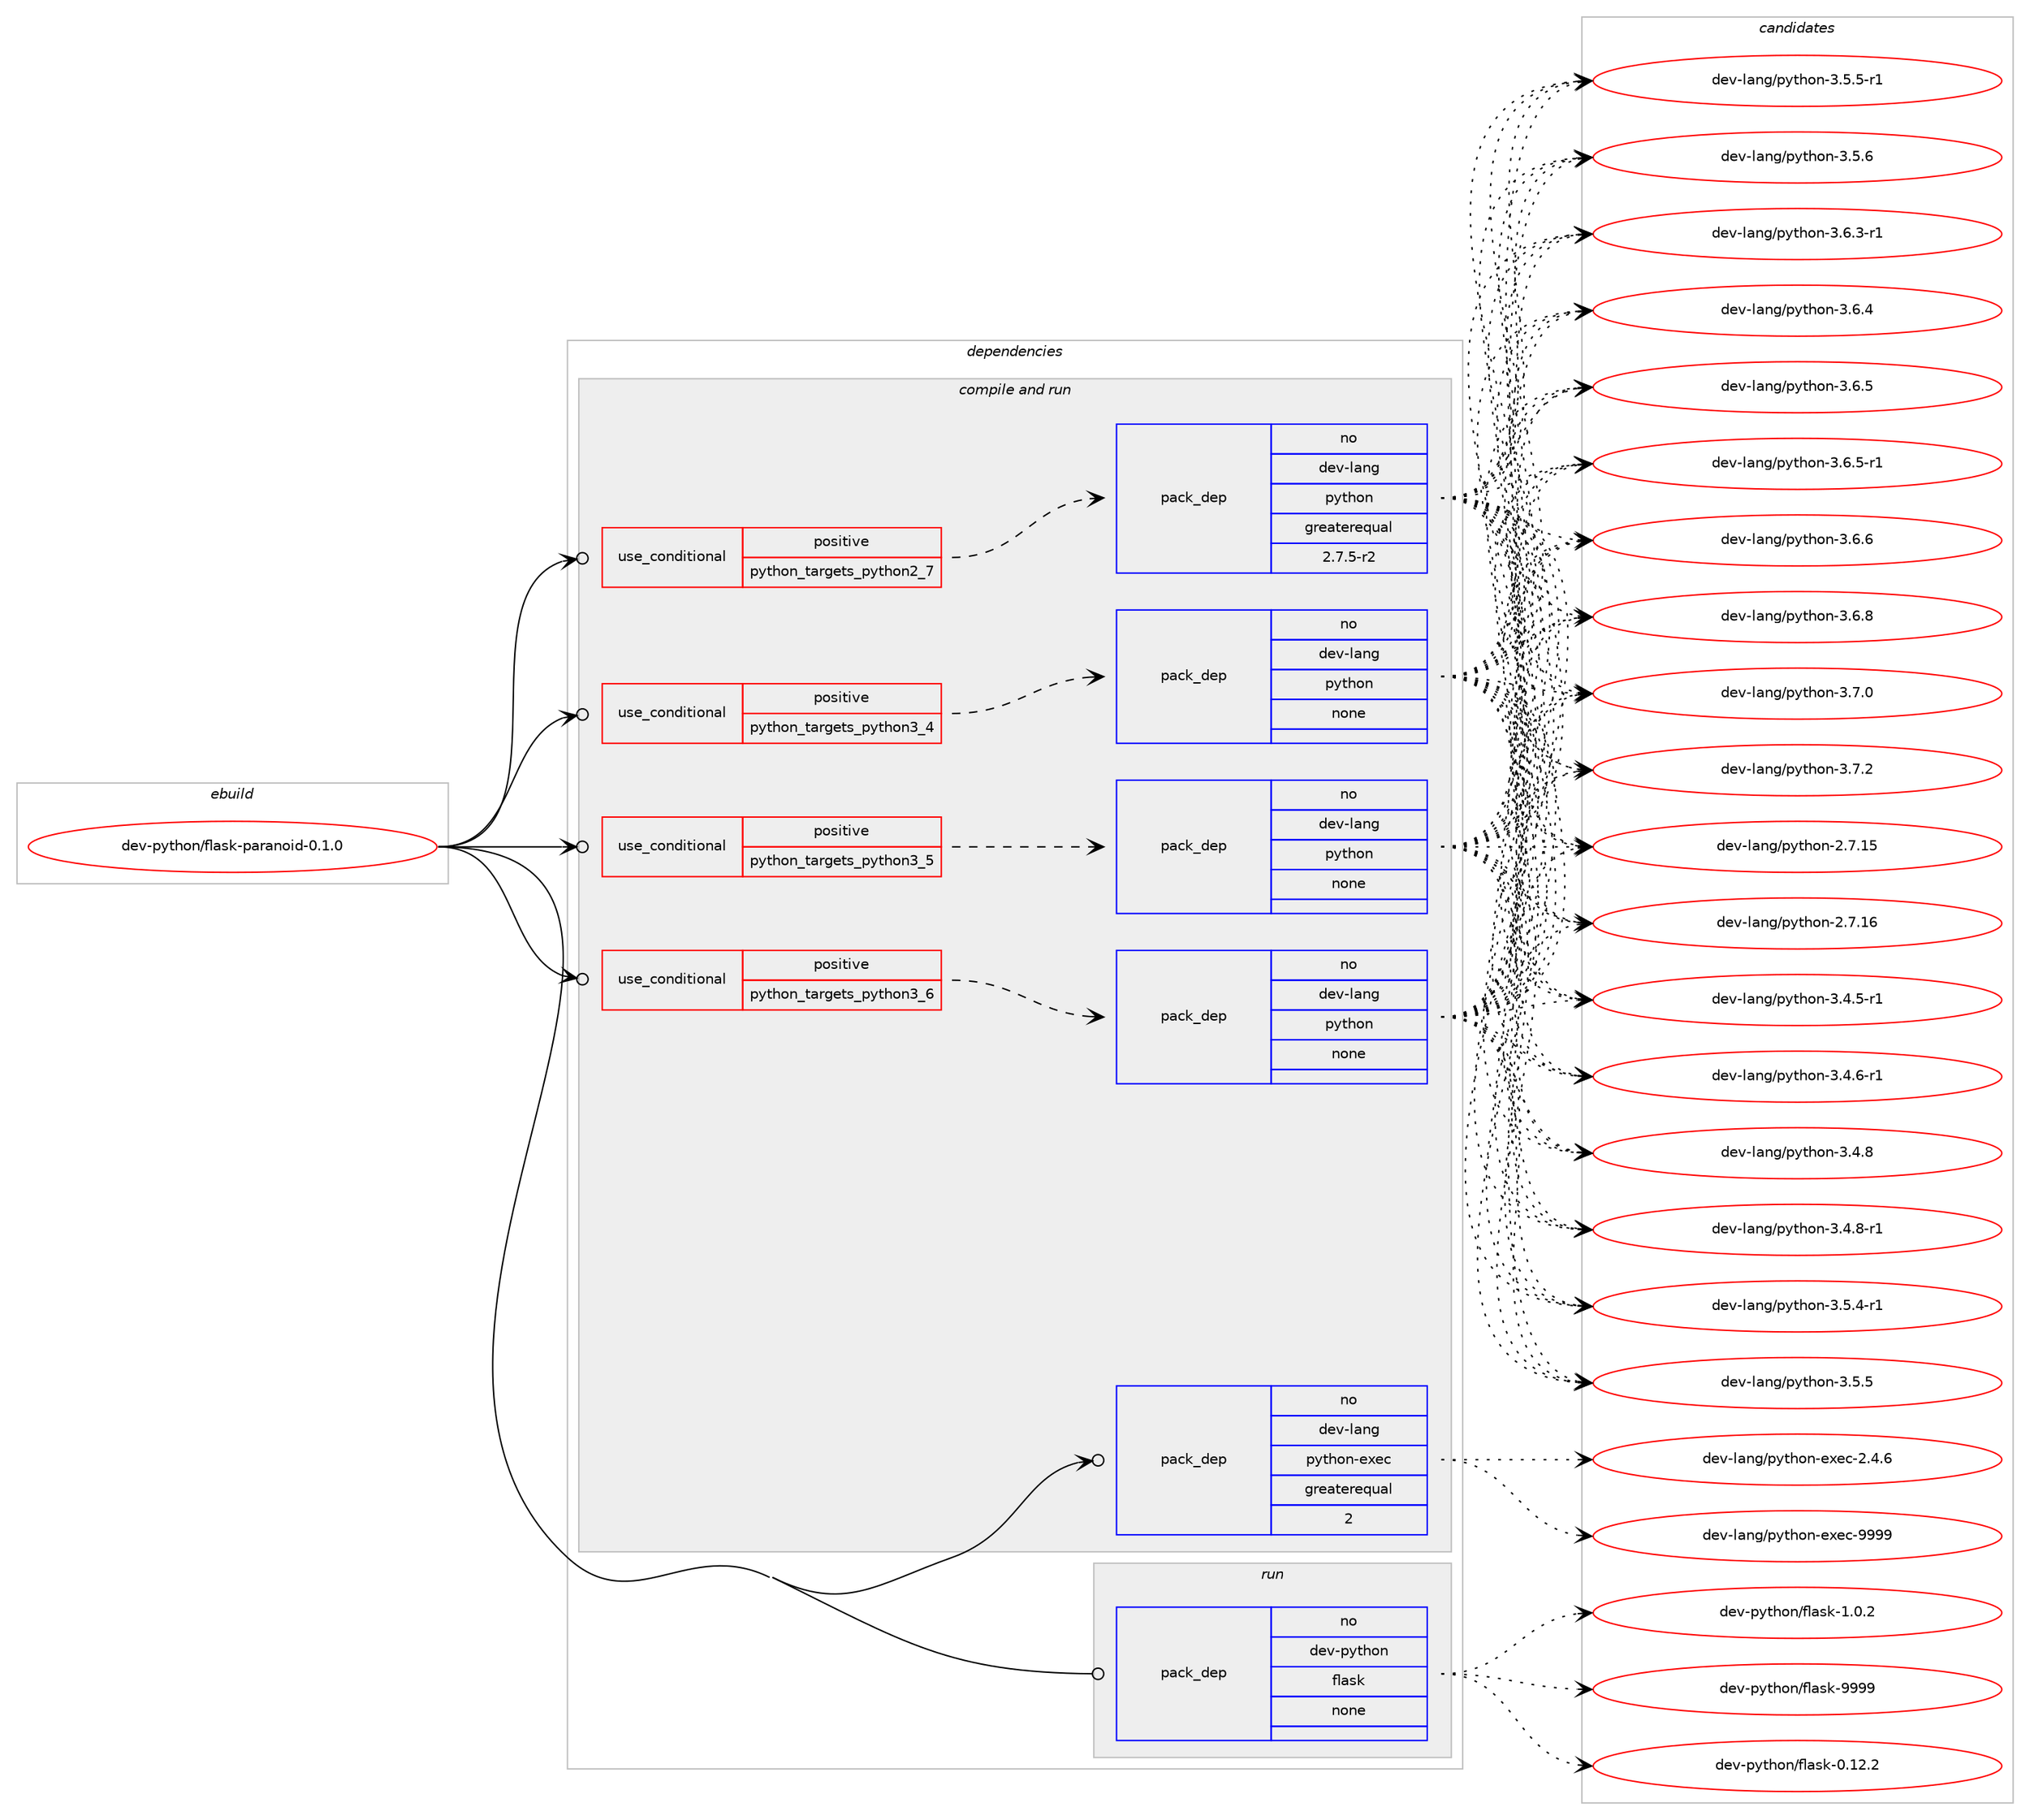 digraph prolog {

# *************
# Graph options
# *************

newrank=true;
concentrate=true;
compound=true;
graph [rankdir=LR,fontname=Helvetica,fontsize=10,ranksep=1.5];#, ranksep=2.5, nodesep=0.2];
edge  [arrowhead=vee];
node  [fontname=Helvetica,fontsize=10];

# **********
# The ebuild
# **********

subgraph cluster_leftcol {
color=gray;
rank=same;
label=<<i>ebuild</i>>;
id [label="dev-python/flask-paranoid-0.1.0", color=red, width=4, href="../dev-python/flask-paranoid-0.1.0.svg"];
}

# ****************
# The dependencies
# ****************

subgraph cluster_midcol {
color=gray;
label=<<i>dependencies</i>>;
subgraph cluster_compile {
fillcolor="#eeeeee";
style=filled;
label=<<i>compile</i>>;
}
subgraph cluster_compileandrun {
fillcolor="#eeeeee";
style=filled;
label=<<i>compile and run</i>>;
subgraph cond374467 {
dependency1409744 [label=<<TABLE BORDER="0" CELLBORDER="1" CELLSPACING="0" CELLPADDING="4"><TR><TD ROWSPAN="3" CELLPADDING="10">use_conditional</TD></TR><TR><TD>positive</TD></TR><TR><TD>python_targets_python2_7</TD></TR></TABLE>>, shape=none, color=red];
subgraph pack1012018 {
dependency1409745 [label=<<TABLE BORDER="0" CELLBORDER="1" CELLSPACING="0" CELLPADDING="4" WIDTH="220"><TR><TD ROWSPAN="6" CELLPADDING="30">pack_dep</TD></TR><TR><TD WIDTH="110">no</TD></TR><TR><TD>dev-lang</TD></TR><TR><TD>python</TD></TR><TR><TD>greaterequal</TD></TR><TR><TD>2.7.5-r2</TD></TR></TABLE>>, shape=none, color=blue];
}
dependency1409744:e -> dependency1409745:w [weight=20,style="dashed",arrowhead="vee"];
}
id:e -> dependency1409744:w [weight=20,style="solid",arrowhead="odotvee"];
subgraph cond374468 {
dependency1409746 [label=<<TABLE BORDER="0" CELLBORDER="1" CELLSPACING="0" CELLPADDING="4"><TR><TD ROWSPAN="3" CELLPADDING="10">use_conditional</TD></TR><TR><TD>positive</TD></TR><TR><TD>python_targets_python3_4</TD></TR></TABLE>>, shape=none, color=red];
subgraph pack1012019 {
dependency1409747 [label=<<TABLE BORDER="0" CELLBORDER="1" CELLSPACING="0" CELLPADDING="4" WIDTH="220"><TR><TD ROWSPAN="6" CELLPADDING="30">pack_dep</TD></TR><TR><TD WIDTH="110">no</TD></TR><TR><TD>dev-lang</TD></TR><TR><TD>python</TD></TR><TR><TD>none</TD></TR><TR><TD></TD></TR></TABLE>>, shape=none, color=blue];
}
dependency1409746:e -> dependency1409747:w [weight=20,style="dashed",arrowhead="vee"];
}
id:e -> dependency1409746:w [weight=20,style="solid",arrowhead="odotvee"];
subgraph cond374469 {
dependency1409748 [label=<<TABLE BORDER="0" CELLBORDER="1" CELLSPACING="0" CELLPADDING="4"><TR><TD ROWSPAN="3" CELLPADDING="10">use_conditional</TD></TR><TR><TD>positive</TD></TR><TR><TD>python_targets_python3_5</TD></TR></TABLE>>, shape=none, color=red];
subgraph pack1012020 {
dependency1409749 [label=<<TABLE BORDER="0" CELLBORDER="1" CELLSPACING="0" CELLPADDING="4" WIDTH="220"><TR><TD ROWSPAN="6" CELLPADDING="30">pack_dep</TD></TR><TR><TD WIDTH="110">no</TD></TR><TR><TD>dev-lang</TD></TR><TR><TD>python</TD></TR><TR><TD>none</TD></TR><TR><TD></TD></TR></TABLE>>, shape=none, color=blue];
}
dependency1409748:e -> dependency1409749:w [weight=20,style="dashed",arrowhead="vee"];
}
id:e -> dependency1409748:w [weight=20,style="solid",arrowhead="odotvee"];
subgraph cond374470 {
dependency1409750 [label=<<TABLE BORDER="0" CELLBORDER="1" CELLSPACING="0" CELLPADDING="4"><TR><TD ROWSPAN="3" CELLPADDING="10">use_conditional</TD></TR><TR><TD>positive</TD></TR><TR><TD>python_targets_python3_6</TD></TR></TABLE>>, shape=none, color=red];
subgraph pack1012021 {
dependency1409751 [label=<<TABLE BORDER="0" CELLBORDER="1" CELLSPACING="0" CELLPADDING="4" WIDTH="220"><TR><TD ROWSPAN="6" CELLPADDING="30">pack_dep</TD></TR><TR><TD WIDTH="110">no</TD></TR><TR><TD>dev-lang</TD></TR><TR><TD>python</TD></TR><TR><TD>none</TD></TR><TR><TD></TD></TR></TABLE>>, shape=none, color=blue];
}
dependency1409750:e -> dependency1409751:w [weight=20,style="dashed",arrowhead="vee"];
}
id:e -> dependency1409750:w [weight=20,style="solid",arrowhead="odotvee"];
subgraph pack1012022 {
dependency1409752 [label=<<TABLE BORDER="0" CELLBORDER="1" CELLSPACING="0" CELLPADDING="4" WIDTH="220"><TR><TD ROWSPAN="6" CELLPADDING="30">pack_dep</TD></TR><TR><TD WIDTH="110">no</TD></TR><TR><TD>dev-lang</TD></TR><TR><TD>python-exec</TD></TR><TR><TD>greaterequal</TD></TR><TR><TD>2</TD></TR></TABLE>>, shape=none, color=blue];
}
id:e -> dependency1409752:w [weight=20,style="solid",arrowhead="odotvee"];
}
subgraph cluster_run {
fillcolor="#eeeeee";
style=filled;
label=<<i>run</i>>;
subgraph pack1012023 {
dependency1409753 [label=<<TABLE BORDER="0" CELLBORDER="1" CELLSPACING="0" CELLPADDING="4" WIDTH="220"><TR><TD ROWSPAN="6" CELLPADDING="30">pack_dep</TD></TR><TR><TD WIDTH="110">no</TD></TR><TR><TD>dev-python</TD></TR><TR><TD>flask</TD></TR><TR><TD>none</TD></TR><TR><TD></TD></TR></TABLE>>, shape=none, color=blue];
}
id:e -> dependency1409753:w [weight=20,style="solid",arrowhead="odot"];
}
}

# **************
# The candidates
# **************

subgraph cluster_choices {
rank=same;
color=gray;
label=<<i>candidates</i>>;

subgraph choice1012018 {
color=black;
nodesep=1;
choice10010111845108971101034711212111610411111045504655464953 [label="dev-lang/python-2.7.15", color=red, width=4,href="../dev-lang/python-2.7.15.svg"];
choice10010111845108971101034711212111610411111045504655464954 [label="dev-lang/python-2.7.16", color=red, width=4,href="../dev-lang/python-2.7.16.svg"];
choice1001011184510897110103471121211161041111104551465246534511449 [label="dev-lang/python-3.4.5-r1", color=red, width=4,href="../dev-lang/python-3.4.5-r1.svg"];
choice1001011184510897110103471121211161041111104551465246544511449 [label="dev-lang/python-3.4.6-r1", color=red, width=4,href="../dev-lang/python-3.4.6-r1.svg"];
choice100101118451089711010347112121116104111110455146524656 [label="dev-lang/python-3.4.8", color=red, width=4,href="../dev-lang/python-3.4.8.svg"];
choice1001011184510897110103471121211161041111104551465246564511449 [label="dev-lang/python-3.4.8-r1", color=red, width=4,href="../dev-lang/python-3.4.8-r1.svg"];
choice1001011184510897110103471121211161041111104551465346524511449 [label="dev-lang/python-3.5.4-r1", color=red, width=4,href="../dev-lang/python-3.5.4-r1.svg"];
choice100101118451089711010347112121116104111110455146534653 [label="dev-lang/python-3.5.5", color=red, width=4,href="../dev-lang/python-3.5.5.svg"];
choice1001011184510897110103471121211161041111104551465346534511449 [label="dev-lang/python-3.5.5-r1", color=red, width=4,href="../dev-lang/python-3.5.5-r1.svg"];
choice100101118451089711010347112121116104111110455146534654 [label="dev-lang/python-3.5.6", color=red, width=4,href="../dev-lang/python-3.5.6.svg"];
choice1001011184510897110103471121211161041111104551465446514511449 [label="dev-lang/python-3.6.3-r1", color=red, width=4,href="../dev-lang/python-3.6.3-r1.svg"];
choice100101118451089711010347112121116104111110455146544652 [label="dev-lang/python-3.6.4", color=red, width=4,href="../dev-lang/python-3.6.4.svg"];
choice100101118451089711010347112121116104111110455146544653 [label="dev-lang/python-3.6.5", color=red, width=4,href="../dev-lang/python-3.6.5.svg"];
choice1001011184510897110103471121211161041111104551465446534511449 [label="dev-lang/python-3.6.5-r1", color=red, width=4,href="../dev-lang/python-3.6.5-r1.svg"];
choice100101118451089711010347112121116104111110455146544654 [label="dev-lang/python-3.6.6", color=red, width=4,href="../dev-lang/python-3.6.6.svg"];
choice100101118451089711010347112121116104111110455146544656 [label="dev-lang/python-3.6.8", color=red, width=4,href="../dev-lang/python-3.6.8.svg"];
choice100101118451089711010347112121116104111110455146554648 [label="dev-lang/python-3.7.0", color=red, width=4,href="../dev-lang/python-3.7.0.svg"];
choice100101118451089711010347112121116104111110455146554650 [label="dev-lang/python-3.7.2", color=red, width=4,href="../dev-lang/python-3.7.2.svg"];
dependency1409745:e -> choice10010111845108971101034711212111610411111045504655464953:w [style=dotted,weight="100"];
dependency1409745:e -> choice10010111845108971101034711212111610411111045504655464954:w [style=dotted,weight="100"];
dependency1409745:e -> choice1001011184510897110103471121211161041111104551465246534511449:w [style=dotted,weight="100"];
dependency1409745:e -> choice1001011184510897110103471121211161041111104551465246544511449:w [style=dotted,weight="100"];
dependency1409745:e -> choice100101118451089711010347112121116104111110455146524656:w [style=dotted,weight="100"];
dependency1409745:e -> choice1001011184510897110103471121211161041111104551465246564511449:w [style=dotted,weight="100"];
dependency1409745:e -> choice1001011184510897110103471121211161041111104551465346524511449:w [style=dotted,weight="100"];
dependency1409745:e -> choice100101118451089711010347112121116104111110455146534653:w [style=dotted,weight="100"];
dependency1409745:e -> choice1001011184510897110103471121211161041111104551465346534511449:w [style=dotted,weight="100"];
dependency1409745:e -> choice100101118451089711010347112121116104111110455146534654:w [style=dotted,weight="100"];
dependency1409745:e -> choice1001011184510897110103471121211161041111104551465446514511449:w [style=dotted,weight="100"];
dependency1409745:e -> choice100101118451089711010347112121116104111110455146544652:w [style=dotted,weight="100"];
dependency1409745:e -> choice100101118451089711010347112121116104111110455146544653:w [style=dotted,weight="100"];
dependency1409745:e -> choice1001011184510897110103471121211161041111104551465446534511449:w [style=dotted,weight="100"];
dependency1409745:e -> choice100101118451089711010347112121116104111110455146544654:w [style=dotted,weight="100"];
dependency1409745:e -> choice100101118451089711010347112121116104111110455146544656:w [style=dotted,weight="100"];
dependency1409745:e -> choice100101118451089711010347112121116104111110455146554648:w [style=dotted,weight="100"];
dependency1409745:e -> choice100101118451089711010347112121116104111110455146554650:w [style=dotted,weight="100"];
}
subgraph choice1012019 {
color=black;
nodesep=1;
choice10010111845108971101034711212111610411111045504655464953 [label="dev-lang/python-2.7.15", color=red, width=4,href="../dev-lang/python-2.7.15.svg"];
choice10010111845108971101034711212111610411111045504655464954 [label="dev-lang/python-2.7.16", color=red, width=4,href="../dev-lang/python-2.7.16.svg"];
choice1001011184510897110103471121211161041111104551465246534511449 [label="dev-lang/python-3.4.5-r1", color=red, width=4,href="../dev-lang/python-3.4.5-r1.svg"];
choice1001011184510897110103471121211161041111104551465246544511449 [label="dev-lang/python-3.4.6-r1", color=red, width=4,href="../dev-lang/python-3.4.6-r1.svg"];
choice100101118451089711010347112121116104111110455146524656 [label="dev-lang/python-3.4.8", color=red, width=4,href="../dev-lang/python-3.4.8.svg"];
choice1001011184510897110103471121211161041111104551465246564511449 [label="dev-lang/python-3.4.8-r1", color=red, width=4,href="../dev-lang/python-3.4.8-r1.svg"];
choice1001011184510897110103471121211161041111104551465346524511449 [label="dev-lang/python-3.5.4-r1", color=red, width=4,href="../dev-lang/python-3.5.4-r1.svg"];
choice100101118451089711010347112121116104111110455146534653 [label="dev-lang/python-3.5.5", color=red, width=4,href="../dev-lang/python-3.5.5.svg"];
choice1001011184510897110103471121211161041111104551465346534511449 [label="dev-lang/python-3.5.5-r1", color=red, width=4,href="../dev-lang/python-3.5.5-r1.svg"];
choice100101118451089711010347112121116104111110455146534654 [label="dev-lang/python-3.5.6", color=red, width=4,href="../dev-lang/python-3.5.6.svg"];
choice1001011184510897110103471121211161041111104551465446514511449 [label="dev-lang/python-3.6.3-r1", color=red, width=4,href="../dev-lang/python-3.6.3-r1.svg"];
choice100101118451089711010347112121116104111110455146544652 [label="dev-lang/python-3.6.4", color=red, width=4,href="../dev-lang/python-3.6.4.svg"];
choice100101118451089711010347112121116104111110455146544653 [label="dev-lang/python-3.6.5", color=red, width=4,href="../dev-lang/python-3.6.5.svg"];
choice1001011184510897110103471121211161041111104551465446534511449 [label="dev-lang/python-3.6.5-r1", color=red, width=4,href="../dev-lang/python-3.6.5-r1.svg"];
choice100101118451089711010347112121116104111110455146544654 [label="dev-lang/python-3.6.6", color=red, width=4,href="../dev-lang/python-3.6.6.svg"];
choice100101118451089711010347112121116104111110455146544656 [label="dev-lang/python-3.6.8", color=red, width=4,href="../dev-lang/python-3.6.8.svg"];
choice100101118451089711010347112121116104111110455146554648 [label="dev-lang/python-3.7.0", color=red, width=4,href="../dev-lang/python-3.7.0.svg"];
choice100101118451089711010347112121116104111110455146554650 [label="dev-lang/python-3.7.2", color=red, width=4,href="../dev-lang/python-3.7.2.svg"];
dependency1409747:e -> choice10010111845108971101034711212111610411111045504655464953:w [style=dotted,weight="100"];
dependency1409747:e -> choice10010111845108971101034711212111610411111045504655464954:w [style=dotted,weight="100"];
dependency1409747:e -> choice1001011184510897110103471121211161041111104551465246534511449:w [style=dotted,weight="100"];
dependency1409747:e -> choice1001011184510897110103471121211161041111104551465246544511449:w [style=dotted,weight="100"];
dependency1409747:e -> choice100101118451089711010347112121116104111110455146524656:w [style=dotted,weight="100"];
dependency1409747:e -> choice1001011184510897110103471121211161041111104551465246564511449:w [style=dotted,weight="100"];
dependency1409747:e -> choice1001011184510897110103471121211161041111104551465346524511449:w [style=dotted,weight="100"];
dependency1409747:e -> choice100101118451089711010347112121116104111110455146534653:w [style=dotted,weight="100"];
dependency1409747:e -> choice1001011184510897110103471121211161041111104551465346534511449:w [style=dotted,weight="100"];
dependency1409747:e -> choice100101118451089711010347112121116104111110455146534654:w [style=dotted,weight="100"];
dependency1409747:e -> choice1001011184510897110103471121211161041111104551465446514511449:w [style=dotted,weight="100"];
dependency1409747:e -> choice100101118451089711010347112121116104111110455146544652:w [style=dotted,weight="100"];
dependency1409747:e -> choice100101118451089711010347112121116104111110455146544653:w [style=dotted,weight="100"];
dependency1409747:e -> choice1001011184510897110103471121211161041111104551465446534511449:w [style=dotted,weight="100"];
dependency1409747:e -> choice100101118451089711010347112121116104111110455146544654:w [style=dotted,weight="100"];
dependency1409747:e -> choice100101118451089711010347112121116104111110455146544656:w [style=dotted,weight="100"];
dependency1409747:e -> choice100101118451089711010347112121116104111110455146554648:w [style=dotted,weight="100"];
dependency1409747:e -> choice100101118451089711010347112121116104111110455146554650:w [style=dotted,weight="100"];
}
subgraph choice1012020 {
color=black;
nodesep=1;
choice10010111845108971101034711212111610411111045504655464953 [label="dev-lang/python-2.7.15", color=red, width=4,href="../dev-lang/python-2.7.15.svg"];
choice10010111845108971101034711212111610411111045504655464954 [label="dev-lang/python-2.7.16", color=red, width=4,href="../dev-lang/python-2.7.16.svg"];
choice1001011184510897110103471121211161041111104551465246534511449 [label="dev-lang/python-3.4.5-r1", color=red, width=4,href="../dev-lang/python-3.4.5-r1.svg"];
choice1001011184510897110103471121211161041111104551465246544511449 [label="dev-lang/python-3.4.6-r1", color=red, width=4,href="../dev-lang/python-3.4.6-r1.svg"];
choice100101118451089711010347112121116104111110455146524656 [label="dev-lang/python-3.4.8", color=red, width=4,href="../dev-lang/python-3.4.8.svg"];
choice1001011184510897110103471121211161041111104551465246564511449 [label="dev-lang/python-3.4.8-r1", color=red, width=4,href="../dev-lang/python-3.4.8-r1.svg"];
choice1001011184510897110103471121211161041111104551465346524511449 [label="dev-lang/python-3.5.4-r1", color=red, width=4,href="../dev-lang/python-3.5.4-r1.svg"];
choice100101118451089711010347112121116104111110455146534653 [label="dev-lang/python-3.5.5", color=red, width=4,href="../dev-lang/python-3.5.5.svg"];
choice1001011184510897110103471121211161041111104551465346534511449 [label="dev-lang/python-3.5.5-r1", color=red, width=4,href="../dev-lang/python-3.5.5-r1.svg"];
choice100101118451089711010347112121116104111110455146534654 [label="dev-lang/python-3.5.6", color=red, width=4,href="../dev-lang/python-3.5.6.svg"];
choice1001011184510897110103471121211161041111104551465446514511449 [label="dev-lang/python-3.6.3-r1", color=red, width=4,href="../dev-lang/python-3.6.3-r1.svg"];
choice100101118451089711010347112121116104111110455146544652 [label="dev-lang/python-3.6.4", color=red, width=4,href="../dev-lang/python-3.6.4.svg"];
choice100101118451089711010347112121116104111110455146544653 [label="dev-lang/python-3.6.5", color=red, width=4,href="../dev-lang/python-3.6.5.svg"];
choice1001011184510897110103471121211161041111104551465446534511449 [label="dev-lang/python-3.6.5-r1", color=red, width=4,href="../dev-lang/python-3.6.5-r1.svg"];
choice100101118451089711010347112121116104111110455146544654 [label="dev-lang/python-3.6.6", color=red, width=4,href="../dev-lang/python-3.6.6.svg"];
choice100101118451089711010347112121116104111110455146544656 [label="dev-lang/python-3.6.8", color=red, width=4,href="../dev-lang/python-3.6.8.svg"];
choice100101118451089711010347112121116104111110455146554648 [label="dev-lang/python-3.7.0", color=red, width=4,href="../dev-lang/python-3.7.0.svg"];
choice100101118451089711010347112121116104111110455146554650 [label="dev-lang/python-3.7.2", color=red, width=4,href="../dev-lang/python-3.7.2.svg"];
dependency1409749:e -> choice10010111845108971101034711212111610411111045504655464953:w [style=dotted,weight="100"];
dependency1409749:e -> choice10010111845108971101034711212111610411111045504655464954:w [style=dotted,weight="100"];
dependency1409749:e -> choice1001011184510897110103471121211161041111104551465246534511449:w [style=dotted,weight="100"];
dependency1409749:e -> choice1001011184510897110103471121211161041111104551465246544511449:w [style=dotted,weight="100"];
dependency1409749:e -> choice100101118451089711010347112121116104111110455146524656:w [style=dotted,weight="100"];
dependency1409749:e -> choice1001011184510897110103471121211161041111104551465246564511449:w [style=dotted,weight="100"];
dependency1409749:e -> choice1001011184510897110103471121211161041111104551465346524511449:w [style=dotted,weight="100"];
dependency1409749:e -> choice100101118451089711010347112121116104111110455146534653:w [style=dotted,weight="100"];
dependency1409749:e -> choice1001011184510897110103471121211161041111104551465346534511449:w [style=dotted,weight="100"];
dependency1409749:e -> choice100101118451089711010347112121116104111110455146534654:w [style=dotted,weight="100"];
dependency1409749:e -> choice1001011184510897110103471121211161041111104551465446514511449:w [style=dotted,weight="100"];
dependency1409749:e -> choice100101118451089711010347112121116104111110455146544652:w [style=dotted,weight="100"];
dependency1409749:e -> choice100101118451089711010347112121116104111110455146544653:w [style=dotted,weight="100"];
dependency1409749:e -> choice1001011184510897110103471121211161041111104551465446534511449:w [style=dotted,weight="100"];
dependency1409749:e -> choice100101118451089711010347112121116104111110455146544654:w [style=dotted,weight="100"];
dependency1409749:e -> choice100101118451089711010347112121116104111110455146544656:w [style=dotted,weight="100"];
dependency1409749:e -> choice100101118451089711010347112121116104111110455146554648:w [style=dotted,weight="100"];
dependency1409749:e -> choice100101118451089711010347112121116104111110455146554650:w [style=dotted,weight="100"];
}
subgraph choice1012021 {
color=black;
nodesep=1;
choice10010111845108971101034711212111610411111045504655464953 [label="dev-lang/python-2.7.15", color=red, width=4,href="../dev-lang/python-2.7.15.svg"];
choice10010111845108971101034711212111610411111045504655464954 [label="dev-lang/python-2.7.16", color=red, width=4,href="../dev-lang/python-2.7.16.svg"];
choice1001011184510897110103471121211161041111104551465246534511449 [label="dev-lang/python-3.4.5-r1", color=red, width=4,href="../dev-lang/python-3.4.5-r1.svg"];
choice1001011184510897110103471121211161041111104551465246544511449 [label="dev-lang/python-3.4.6-r1", color=red, width=4,href="../dev-lang/python-3.4.6-r1.svg"];
choice100101118451089711010347112121116104111110455146524656 [label="dev-lang/python-3.4.8", color=red, width=4,href="../dev-lang/python-3.4.8.svg"];
choice1001011184510897110103471121211161041111104551465246564511449 [label="dev-lang/python-3.4.8-r1", color=red, width=4,href="../dev-lang/python-3.4.8-r1.svg"];
choice1001011184510897110103471121211161041111104551465346524511449 [label="dev-lang/python-3.5.4-r1", color=red, width=4,href="../dev-lang/python-3.5.4-r1.svg"];
choice100101118451089711010347112121116104111110455146534653 [label="dev-lang/python-3.5.5", color=red, width=4,href="../dev-lang/python-3.5.5.svg"];
choice1001011184510897110103471121211161041111104551465346534511449 [label="dev-lang/python-3.5.5-r1", color=red, width=4,href="../dev-lang/python-3.5.5-r1.svg"];
choice100101118451089711010347112121116104111110455146534654 [label="dev-lang/python-3.5.6", color=red, width=4,href="../dev-lang/python-3.5.6.svg"];
choice1001011184510897110103471121211161041111104551465446514511449 [label="dev-lang/python-3.6.3-r1", color=red, width=4,href="../dev-lang/python-3.6.3-r1.svg"];
choice100101118451089711010347112121116104111110455146544652 [label="dev-lang/python-3.6.4", color=red, width=4,href="../dev-lang/python-3.6.4.svg"];
choice100101118451089711010347112121116104111110455146544653 [label="dev-lang/python-3.6.5", color=red, width=4,href="../dev-lang/python-3.6.5.svg"];
choice1001011184510897110103471121211161041111104551465446534511449 [label="dev-lang/python-3.6.5-r1", color=red, width=4,href="../dev-lang/python-3.6.5-r1.svg"];
choice100101118451089711010347112121116104111110455146544654 [label="dev-lang/python-3.6.6", color=red, width=4,href="../dev-lang/python-3.6.6.svg"];
choice100101118451089711010347112121116104111110455146544656 [label="dev-lang/python-3.6.8", color=red, width=4,href="../dev-lang/python-3.6.8.svg"];
choice100101118451089711010347112121116104111110455146554648 [label="dev-lang/python-3.7.0", color=red, width=4,href="../dev-lang/python-3.7.0.svg"];
choice100101118451089711010347112121116104111110455146554650 [label="dev-lang/python-3.7.2", color=red, width=4,href="../dev-lang/python-3.7.2.svg"];
dependency1409751:e -> choice10010111845108971101034711212111610411111045504655464953:w [style=dotted,weight="100"];
dependency1409751:e -> choice10010111845108971101034711212111610411111045504655464954:w [style=dotted,weight="100"];
dependency1409751:e -> choice1001011184510897110103471121211161041111104551465246534511449:w [style=dotted,weight="100"];
dependency1409751:e -> choice1001011184510897110103471121211161041111104551465246544511449:w [style=dotted,weight="100"];
dependency1409751:e -> choice100101118451089711010347112121116104111110455146524656:w [style=dotted,weight="100"];
dependency1409751:e -> choice1001011184510897110103471121211161041111104551465246564511449:w [style=dotted,weight="100"];
dependency1409751:e -> choice1001011184510897110103471121211161041111104551465346524511449:w [style=dotted,weight="100"];
dependency1409751:e -> choice100101118451089711010347112121116104111110455146534653:w [style=dotted,weight="100"];
dependency1409751:e -> choice1001011184510897110103471121211161041111104551465346534511449:w [style=dotted,weight="100"];
dependency1409751:e -> choice100101118451089711010347112121116104111110455146534654:w [style=dotted,weight="100"];
dependency1409751:e -> choice1001011184510897110103471121211161041111104551465446514511449:w [style=dotted,weight="100"];
dependency1409751:e -> choice100101118451089711010347112121116104111110455146544652:w [style=dotted,weight="100"];
dependency1409751:e -> choice100101118451089711010347112121116104111110455146544653:w [style=dotted,weight="100"];
dependency1409751:e -> choice1001011184510897110103471121211161041111104551465446534511449:w [style=dotted,weight="100"];
dependency1409751:e -> choice100101118451089711010347112121116104111110455146544654:w [style=dotted,weight="100"];
dependency1409751:e -> choice100101118451089711010347112121116104111110455146544656:w [style=dotted,weight="100"];
dependency1409751:e -> choice100101118451089711010347112121116104111110455146554648:w [style=dotted,weight="100"];
dependency1409751:e -> choice100101118451089711010347112121116104111110455146554650:w [style=dotted,weight="100"];
}
subgraph choice1012022 {
color=black;
nodesep=1;
choice1001011184510897110103471121211161041111104510112010199455046524654 [label="dev-lang/python-exec-2.4.6", color=red, width=4,href="../dev-lang/python-exec-2.4.6.svg"];
choice10010111845108971101034711212111610411111045101120101994557575757 [label="dev-lang/python-exec-9999", color=red, width=4,href="../dev-lang/python-exec-9999.svg"];
dependency1409752:e -> choice1001011184510897110103471121211161041111104510112010199455046524654:w [style=dotted,weight="100"];
dependency1409752:e -> choice10010111845108971101034711212111610411111045101120101994557575757:w [style=dotted,weight="100"];
}
subgraph choice1012023 {
color=black;
nodesep=1;
choice10010111845112121116104111110471021089711510745484649504650 [label="dev-python/flask-0.12.2", color=red, width=4,href="../dev-python/flask-0.12.2.svg"];
choice100101118451121211161041111104710210897115107454946484650 [label="dev-python/flask-1.0.2", color=red, width=4,href="../dev-python/flask-1.0.2.svg"];
choice1001011184511212111610411111047102108971151074557575757 [label="dev-python/flask-9999", color=red, width=4,href="../dev-python/flask-9999.svg"];
dependency1409753:e -> choice10010111845112121116104111110471021089711510745484649504650:w [style=dotted,weight="100"];
dependency1409753:e -> choice100101118451121211161041111104710210897115107454946484650:w [style=dotted,weight="100"];
dependency1409753:e -> choice1001011184511212111610411111047102108971151074557575757:w [style=dotted,weight="100"];
}
}

}
